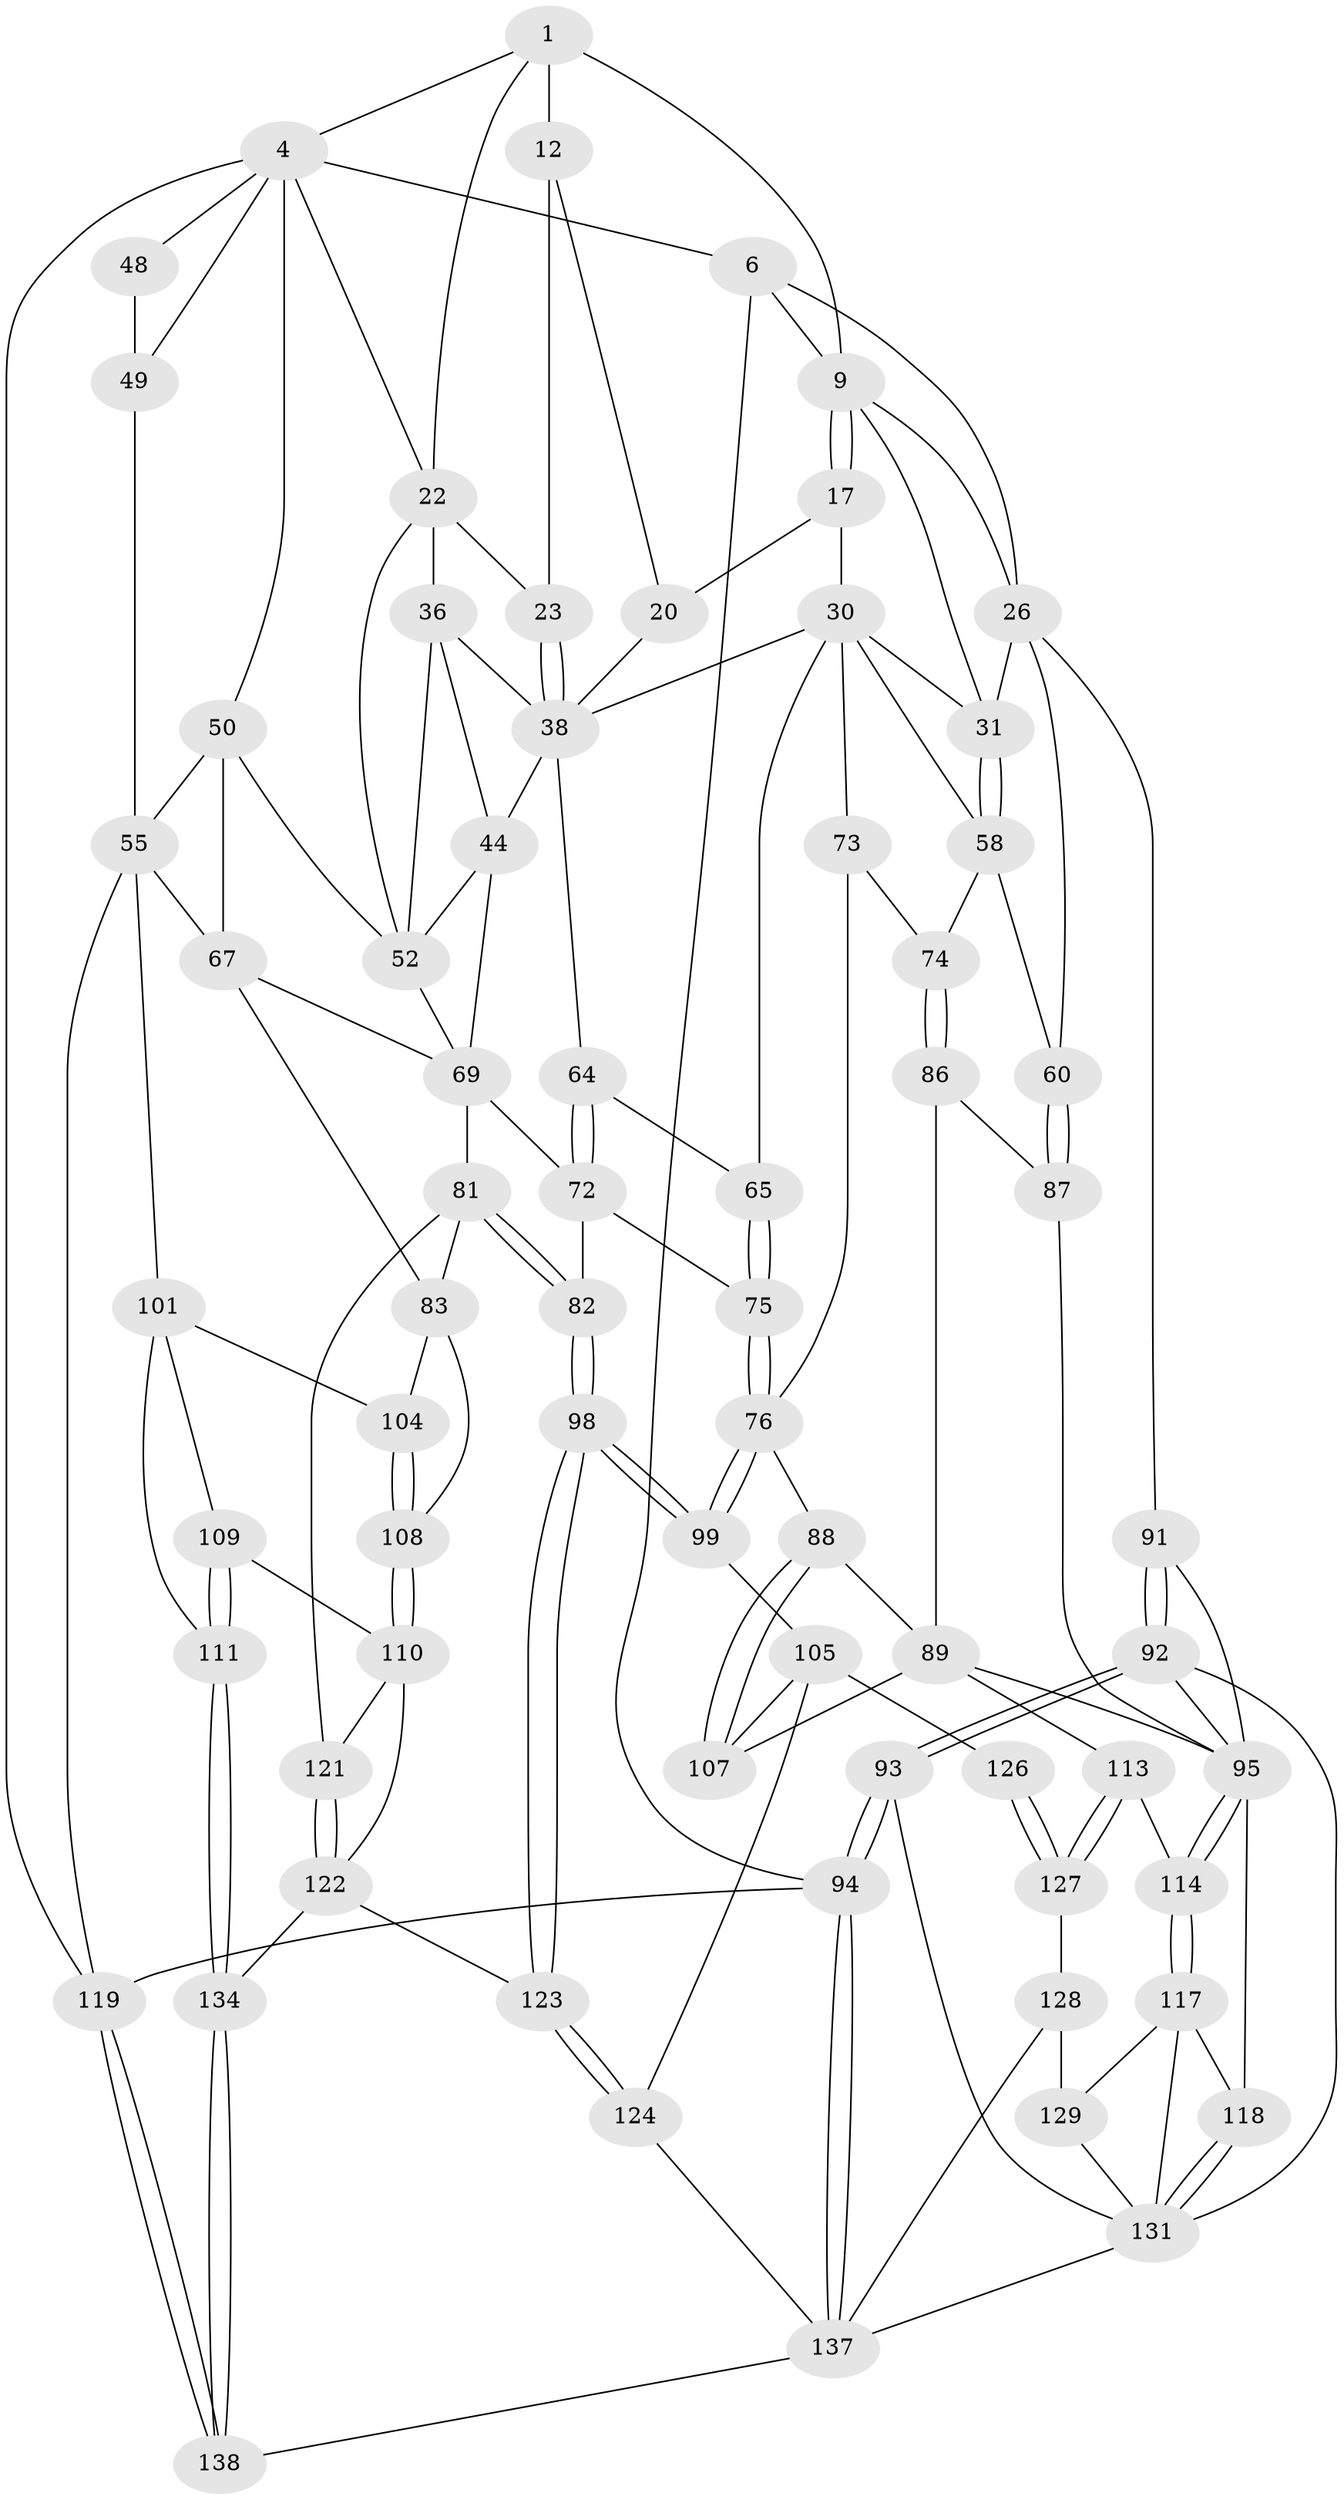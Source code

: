 // original degree distribution, {3: 0.014285714285714285, 4: 0.22142857142857142, 6: 0.20714285714285716, 5: 0.5571428571428572}
// Generated by graph-tools (version 1.1) at 2025/21/03/04/25 18:21:37]
// undirected, 70 vertices, 161 edges
graph export_dot {
graph [start="1"]
  node [color=gray90,style=filled];
  1 [pos="+0.35726388819826654+0",super="+2+8"];
  4 [pos="+0.8203592005644781+0",super="+5+24"];
  6 [pos="+0+0",super="+14+7"];
  9 [pos="+0.24752969939976927+0.07051448973660632",super="+10"];
  12 [pos="+0.3925244049852751+0.10928419534876636",super="+19"];
  17 [pos="+0.2645835217449622+0.15130020648282794",super="+21"];
  20 [pos="+0.40818697559162753+0.1839959440852931"];
  22 [pos="+0.6086496158585252+0.10494123500689934",super="+25"];
  23 [pos="+0.5147271510325129+0.17799393590314017"];
  26 [pos="+0+0.26968231365143525",super="+27+34"];
  30 [pos="+0.29934813452283415+0.33523947720705427",super="+41"];
  31 [pos="+0.2914949621466433+0.3362504309719646",super="+32"];
  36 [pos="+0.6001703389038122+0.3230662976362473",super="+43+37"];
  38 [pos="+0.5352595214439655+0.2570017435422585",super="+39"];
  44 [pos="+0.5953304272683831+0.4665718786045556",super="+45"];
  48 [pos="+0.8840019678478875+0.2630631232690456"];
  49 [pos="+1+0.014087322059829136",super="+54"];
  50 [pos="+0.8684381554763646+0.3674173550072253",super="+51+57"];
  52 [pos="+0.7518574813795089+0.4393381808560629",super="+66+53"];
  55 [pos="+1+0.5526758921527467",super="+100+56"];
  58 [pos="+0.181748007573157+0.49257609782639633",super="+59"];
  60 [pos="+0+0.5017394105784864"];
  64 [pos="+0.5195047623698582+0.47220469008340127"];
  65 [pos="+0.3882265046937521+0.5286934129765684"];
  67 [pos="+0.7874413946895867+0.48447359474586615",super="+68"];
  69 [pos="+0.6770024905349+0.5887346672526306",super="+70"];
  72 [pos="+0.5287363992237577+0.5999351365698375",super="+78"];
  73 [pos="+0.2680235947653404+0.6297191169899683"];
  74 [pos="+0.2556523242632481+0.6333829906874755"];
  75 [pos="+0.40517310719131877+0.6390447461558906"];
  76 [pos="+0.3949926257667893+0.6569021002864116",super="+77"];
  81 [pos="+0.6037284471227365+0.7363058057105529",super="+85"];
  82 [pos="+0.5580858854633015+0.7618466538929488"];
  83 [pos="+0.7745655323938018+0.6635655652729601",super="+84"];
  86 [pos="+0.2243835807597836+0.6586898881409462"];
  87 [pos="+0.21224292879982098+0.6561184686667452"];
  88 [pos="+0.3672196309487152+0.686150060641029"];
  89 [pos="+0.34079118668399133+0.704840766474032",super="+90+112"];
  91 [pos="+0+0.6481022579134984"];
  92 [pos="+0+0.6502793403597231",super="+116"];
  93 [pos="+0+1"];
  94 [pos="+0+1"];
  95 [pos="+0.23761569821464437+0.7387767306229385",super="+96"];
  98 [pos="+0.5468369220603705+0.7733952426362679"];
  99 [pos="+0.5109344011277817+0.770338435186582"];
  101 [pos="+0.942945476145146+0.8208344320228594",super="+102"];
  104 [pos="+0.7987273972525619+0.7139040897986271"];
  105 [pos="+0.4856364118431069+0.780499945480793",super="+125+106"];
  107 [pos="+0.3913013280778748+0.7957018390196523"];
  108 [pos="+0.7683211006255545+0.7759416266797228"];
  109 [pos="+0.852277542994404+0.8335684271684456"];
  110 [pos="+0.7774322107191901+0.8412209087290068",super="+120"];
  111 [pos="+0.9036516208314124+0.8437348981095806"];
  113 [pos="+0.2777850478002277+0.8137232431527449"];
  114 [pos="+0.25659710225173105+0.8069382778398049"];
  117 [pos="+0.2366716137082904+0.8213047692447685",super="+130"];
  118 [pos="+0.1751059317217563+0.8385178191899053"];
  119 [pos="+1+1"];
  121 [pos="+0.6961071710718799+0.8295675748875261"];
  122 [pos="+0.5686007954841609+0.8961042057290056",super="+135"];
  123 [pos="+0.5547085023779923+0.8977506353370907"];
  124 [pos="+0.48333508311242573+1"];
  126 [pos="+0.3950734843325428+0.9289650963921124"];
  127 [pos="+0.33017168340175224+0.9137925205023798"];
  128 [pos="+0.2754205576477754+0.9362956277995853"];
  129 [pos="+0.24531085863791893+0.9316530026594596"];
  131 [pos="+0.1666556755854481+0.8714035786268635",super="+132"];
  134 [pos="+0.8005070516590179+1"];
  137 [pos="+0+1",super="+139"];
  138 [pos="+0.8006231024943927+1"];
  1 -- 12 [weight=2];
  1 -- 4;
  1 -- 22;
  1 -- 9;
  4 -- 49;
  4 -- 6;
  4 -- 119;
  4 -- 48;
  4 -- 50;
  4 -- 22;
  6 -- 94;
  6 -- 26;
  6 -- 9 [weight=2];
  9 -- 17 [weight=2];
  9 -- 17;
  9 -- 31;
  9 -- 26 [weight=2];
  12 -- 20;
  12 -- 23;
  17 -- 20;
  17 -- 30;
  20 -- 38;
  22 -- 23;
  22 -- 36;
  22 -- 52;
  23 -- 38;
  23 -- 38;
  26 -- 31 [weight=2];
  26 -- 91;
  26 -- 60;
  30 -- 31;
  30 -- 65;
  30 -- 73;
  30 -- 58;
  30 -- 38;
  31 -- 58;
  31 -- 58;
  36 -- 44;
  36 -- 38 [weight=2];
  36 -- 52;
  38 -- 64;
  38 -- 44;
  44 -- 52;
  44 -- 69;
  48 -- 49 [weight=2];
  49 -- 55;
  50 -- 67 [weight=2];
  50 -- 52;
  50 -- 55;
  52 -- 69;
  55 -- 119;
  55 -- 101 [weight=2];
  55 -- 67;
  58 -- 60;
  58 -- 74;
  60 -- 87;
  60 -- 87;
  64 -- 65;
  64 -- 72;
  64 -- 72;
  65 -- 75;
  65 -- 75;
  67 -- 83;
  67 -- 69;
  69 -- 72;
  69 -- 81;
  72 -- 82;
  72 -- 75;
  73 -- 74;
  73 -- 76;
  74 -- 86;
  74 -- 86;
  75 -- 76;
  75 -- 76;
  76 -- 99;
  76 -- 99;
  76 -- 88;
  81 -- 82;
  81 -- 82;
  81 -- 121;
  81 -- 83;
  82 -- 98;
  82 -- 98;
  83 -- 104;
  83 -- 108;
  86 -- 87;
  86 -- 89;
  87 -- 95;
  88 -- 89;
  88 -- 107;
  88 -- 107;
  89 -- 95;
  89 -- 107;
  89 -- 113;
  91 -- 92;
  91 -- 92;
  91 -- 95;
  92 -- 93;
  92 -- 93;
  92 -- 131;
  92 -- 95;
  93 -- 94;
  93 -- 94;
  93 -- 131;
  94 -- 137;
  94 -- 137;
  94 -- 119;
  95 -- 114;
  95 -- 114;
  95 -- 118;
  98 -- 99;
  98 -- 99;
  98 -- 123;
  98 -- 123;
  99 -- 105;
  101 -- 111;
  101 -- 104;
  101 -- 109;
  104 -- 108;
  104 -- 108;
  105 -- 124;
  105 -- 126 [weight=2];
  105 -- 107;
  108 -- 110;
  108 -- 110;
  109 -- 110;
  109 -- 111;
  109 -- 111;
  110 -- 121;
  110 -- 122;
  111 -- 134;
  111 -- 134;
  113 -- 114;
  113 -- 127;
  113 -- 127;
  114 -- 117;
  114 -- 117;
  117 -- 118;
  117 -- 129;
  117 -- 131;
  118 -- 131;
  118 -- 131;
  119 -- 138;
  119 -- 138;
  121 -- 122;
  121 -- 122;
  122 -- 123;
  122 -- 134;
  123 -- 124;
  123 -- 124;
  124 -- 137;
  126 -- 127;
  126 -- 127;
  127 -- 128;
  128 -- 129;
  128 -- 137;
  129 -- 131;
  131 -- 137;
  134 -- 138;
  134 -- 138;
  137 -- 138;
}

